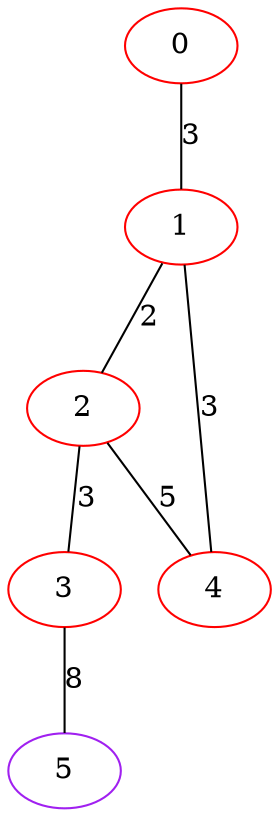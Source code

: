 graph "" {
0 [color=red, weight=1];
1 [color=red, weight=1];
2 [color=red, weight=1];
3 [color=red, weight=1];
4 [color=red, weight=1];
5 [color=purple, weight=4];
0 -- 1  [key=0, label=3];
1 -- 2  [key=0, label=2];
1 -- 4  [key=0, label=3];
2 -- 3  [key=0, label=3];
2 -- 4  [key=0, label=5];
3 -- 5  [key=0, label=8];
}

